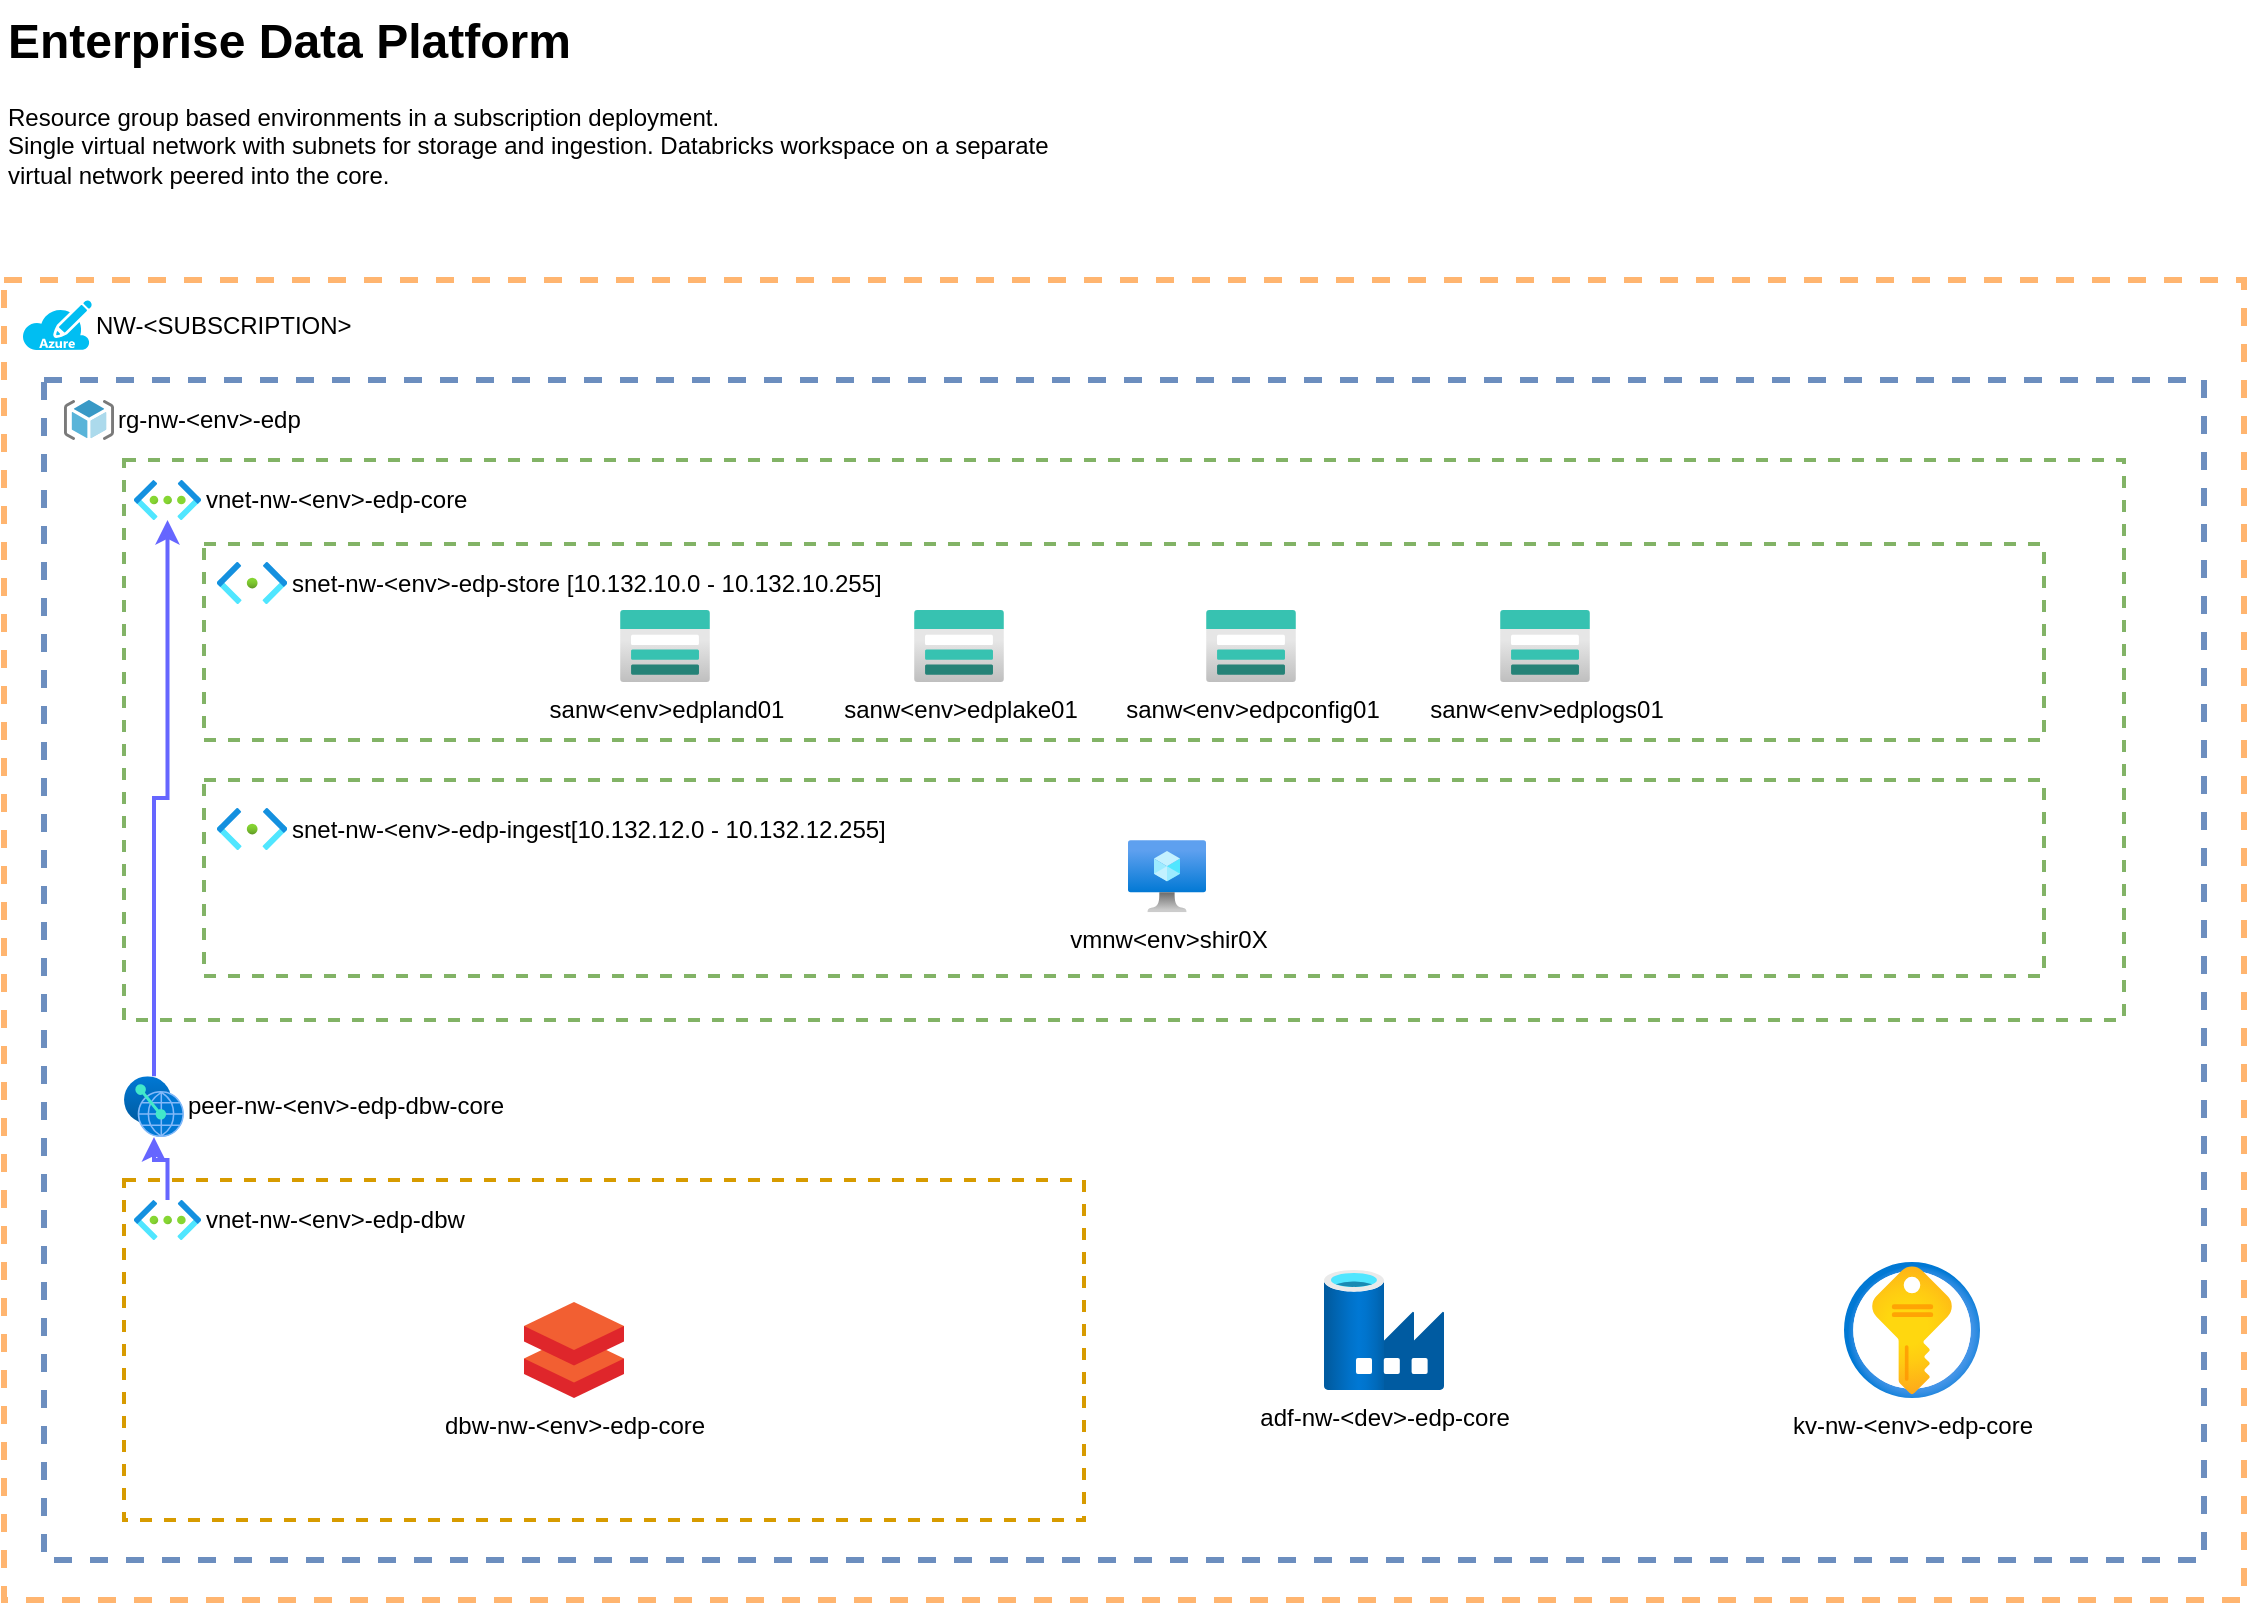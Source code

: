 <mxfile version="24.1.0" type="github">
  <diagram name="Main" id="jrsYXLbPBY0B7HWtTwxl">
    <mxGraphModel dx="1500" dy="746" grid="1" gridSize="10" guides="1" tooltips="1" connect="1" arrows="1" fold="1" page="1" pageScale="1" pageWidth="1169" pageHeight="827" math="0" shadow="0">
      <root>
        <mxCell id="0" />
        <mxCell id="1" parent="0" />
        <mxCell id="JT6zEs1MwmiMcGA5Ooht-4" value="" style="rounded=0;whiteSpace=wrap;html=1;fillColor=none;strokeColor=#FFB570;dashed=1;strokeWidth=3;" vertex="1" parent="1">
          <mxGeometry x="20" y="150" width="1120" height="660" as="geometry" />
        </mxCell>
        <mxCell id="JT6zEs1MwmiMcGA5Ooht-2" value="" style="rounded=0;whiteSpace=wrap;html=1;fillColor=none;strokeColor=#6c8ebf;dashed=1;strokeWidth=3;" vertex="1" parent="1">
          <mxGeometry x="40" y="200" width="1080" height="590" as="geometry" />
        </mxCell>
        <mxCell id="JT6zEs1MwmiMcGA5Ooht-3" value="rg-nw-&amp;lt;env&amp;gt;-edp" style="image;sketch=0;aspect=fixed;html=1;points=[];align=left;fontSize=12;image=img/lib/mscae/ResourceGroup.svg;labelPosition=right;verticalLabelPosition=middle;verticalAlign=middle;labelBackgroundColor=none;" vertex="1" parent="1">
          <mxGeometry x="50" y="210" width="25" height="20" as="geometry" />
        </mxCell>
        <mxCell id="JT6zEs1MwmiMcGA5Ooht-5" value="NW-&amp;lt;SUBSCRIPTION&amp;gt;" style="verticalLabelPosition=middle;html=1;verticalAlign=middle;align=left;strokeColor=none;fillColor=#00BEF2;shape=mxgraph.azure.azure_subscription;labelPosition=right;" vertex="1" parent="1">
          <mxGeometry x="29" y="160" width="35" height="25" as="geometry" />
        </mxCell>
        <mxCell id="JT6zEs1MwmiMcGA5Ooht-6" value="" style="rounded=0;whiteSpace=wrap;html=1;fillColor=none;strokeColor=#82b366;dashed=1;strokeWidth=2;" vertex="1" parent="1">
          <mxGeometry x="80" y="240" width="1000" height="280" as="geometry" />
        </mxCell>
        <mxCell id="JT6zEs1MwmiMcGA5Ooht-7" value="vnet-nw-&amp;lt;env&amp;gt;-edp-core" style="image;aspect=fixed;html=1;points=[];align=left;fontSize=12;image=img/lib/azure2/networking/Virtual_Networks.svg;labelBackgroundColor=none;labelPosition=right;verticalLabelPosition=middle;verticalAlign=middle;" vertex="1" parent="1">
          <mxGeometry x="85" y="250" width="33.5" height="20" as="geometry" />
        </mxCell>
        <mxCell id="JT6zEs1MwmiMcGA5Ooht-9" value="" style="rounded=0;whiteSpace=wrap;html=1;fillColor=none;strokeColor=#82b366;dashed=1;strokeWidth=2;" vertex="1" parent="1">
          <mxGeometry x="120" y="282" width="920" height="98" as="geometry" />
        </mxCell>
        <mxCell id="JT6zEs1MwmiMcGA5Ooht-8" value="snet-nw-&amp;lt;env&amp;gt;-edp-store [10.132.10.0 - 10.132.10.255]" style="image;aspect=fixed;html=1;points=[];align=left;fontSize=12;image=img/lib/azure2/networking/Subnet.svg;labelPosition=right;verticalLabelPosition=middle;verticalAlign=middle;labelBackgroundColor=none;" vertex="1" parent="1">
          <mxGeometry x="126.5" y="291" width="35.06" height="21" as="geometry" />
        </mxCell>
        <mxCell id="JT6zEs1MwmiMcGA5Ooht-10" value="sanw&amp;lt;env&amp;gt;edpland01" style="image;aspect=fixed;html=1;points=[];align=center;fontSize=12;image=img/lib/azure2/storage/Storage_Accounts.svg;labelBackgroundColor=none;" vertex="1" parent="1">
          <mxGeometry x="328" y="315" width="45" height="36" as="geometry" />
        </mxCell>
        <mxCell id="JT6zEs1MwmiMcGA5Ooht-11" value="&lt;span style=&quot;color: rgb(0, 0, 0); font-family: Helvetica; font-size: 12px; font-style: normal; font-variant-ligatures: normal; font-variant-caps: normal; font-weight: 400; letter-spacing: normal; orphans: 2; text-align: center; text-indent: 0px; text-transform: none; widows: 2; word-spacing: 0px; -webkit-text-stroke-width: 0px; white-space: nowrap; text-decoration-thickness: initial; text-decoration-style: initial; text-decoration-color: initial; float: none; display: inline !important;&quot;&gt;sanw&amp;lt;env&amp;gt;edplake01&lt;/span&gt;" style="image;aspect=fixed;html=1;points=[];align=center;fontSize=12;image=img/lib/azure2/storage/Storage_Accounts.svg;labelBackgroundColor=none;" vertex="1" parent="1">
          <mxGeometry x="475" y="315" width="45" height="36" as="geometry" />
        </mxCell>
        <mxCell id="JT6zEs1MwmiMcGA5Ooht-14" value="&lt;span style=&quot;color: rgb(0, 0, 0); font-family: Helvetica; font-size: 12px; font-style: normal; font-variant-ligatures: normal; font-variant-caps: normal; font-weight: 400; letter-spacing: normal; orphans: 2; text-align: center; text-indent: 0px; text-transform: none; widows: 2; word-spacing: 0px; -webkit-text-stroke-width: 0px; white-space: nowrap; text-decoration-thickness: initial; text-decoration-style: initial; text-decoration-color: initial; float: none; display: inline !important;&quot;&gt;sanw&amp;lt;env&amp;gt;edpconfig01&lt;/span&gt;" style="image;aspect=fixed;html=1;points=[];align=center;fontSize=12;image=img/lib/azure2/storage/Storage_Accounts.svg;labelBackgroundColor=none;" vertex="1" parent="1">
          <mxGeometry x="621" y="315" width="45" height="36" as="geometry" />
        </mxCell>
        <mxCell id="JT6zEs1MwmiMcGA5Ooht-15" value="&lt;span style=&quot;color: rgb(0, 0, 0); font-family: Helvetica; font-size: 12px; font-style: normal; font-variant-ligatures: normal; font-variant-caps: normal; font-weight: 400; letter-spacing: normal; orphans: 2; text-align: center; text-indent: 0px; text-transform: none; widows: 2; word-spacing: 0px; -webkit-text-stroke-width: 0px; white-space: nowrap; text-decoration-thickness: initial; text-decoration-style: initial; text-decoration-color: initial; float: none; display: inline !important;&quot;&gt;sanw&amp;lt;env&amp;gt;edplogs01&lt;/span&gt;" style="image;aspect=fixed;html=1;points=[];align=center;fontSize=12;image=img/lib/azure2/storage/Storage_Accounts.svg;labelBackgroundColor=none;" vertex="1" parent="1">
          <mxGeometry x="768" y="315" width="45" height="36" as="geometry" />
        </mxCell>
        <mxCell id="JT6zEs1MwmiMcGA5Ooht-25" value="" style="rounded=0;whiteSpace=wrap;html=1;fillColor=none;strokeColor=#d79b00;dashed=1;strokeWidth=2;" vertex="1" parent="1">
          <mxGeometry x="80" y="600" width="480" height="170" as="geometry" />
        </mxCell>
        <mxCell id="JT6zEs1MwmiMcGA5Ooht-28" style="edgeStyle=orthogonalEdgeStyle;rounded=0;orthogonalLoop=1;jettySize=auto;html=1;strokeWidth=2;strokeColor=#6666FF;" edge="1" parent="1" source="JT6zEs1MwmiMcGA5Ooht-26" target="JT6zEs1MwmiMcGA5Ooht-27">
          <mxGeometry relative="1" as="geometry" />
        </mxCell>
        <mxCell id="JT6zEs1MwmiMcGA5Ooht-26" value="vnet-nw-&amp;lt;env&amp;gt;-edp-dbw" style="image;aspect=fixed;html=1;points=[];align=left;fontSize=12;image=img/lib/azure2/networking/Virtual_Networks.svg;labelBackgroundColor=none;labelPosition=right;verticalLabelPosition=middle;verticalAlign=middle;" vertex="1" parent="1">
          <mxGeometry x="85" y="610" width="33.5" height="20" as="geometry" />
        </mxCell>
        <mxCell id="JT6zEs1MwmiMcGA5Ooht-29" style="edgeStyle=orthogonalEdgeStyle;rounded=0;orthogonalLoop=1;jettySize=auto;html=1;strokeWidth=2;strokeColor=#6666FF;" edge="1" parent="1" source="JT6zEs1MwmiMcGA5Ooht-27" target="JT6zEs1MwmiMcGA5Ooht-7">
          <mxGeometry relative="1" as="geometry" />
        </mxCell>
        <mxCell id="JT6zEs1MwmiMcGA5Ooht-27" value="peer-nw-&amp;lt;env&amp;gt;-edp-dbw-core" style="image;aspect=fixed;html=1;points=[];align=left;fontSize=12;image=img/lib/azure2/other/Peering_Service.svg;labelPosition=right;verticalLabelPosition=middle;verticalAlign=middle;labelBackgroundColor=none;" vertex="1" parent="1">
          <mxGeometry x="80" y="548.12" width="30" height="30.44" as="geometry" />
        </mxCell>
        <mxCell id="JT6zEs1MwmiMcGA5Ooht-32" value="dbw-nw-&amp;lt;env&amp;gt;-edp-core" style="image;sketch=0;aspect=fixed;html=1;points=[];align=center;fontSize=12;image=img/lib/mscae/Databricks.svg;labelBackgroundColor=none;" vertex="1" parent="1">
          <mxGeometry x="280" y="661" width="50" height="48" as="geometry" />
        </mxCell>
        <mxCell id="JT6zEs1MwmiMcGA5Ooht-33" value="" style="rounded=0;whiteSpace=wrap;html=1;fillColor=none;strokeColor=#82b366;dashed=1;strokeWidth=2;" vertex="1" parent="1">
          <mxGeometry x="120" y="400" width="920" height="98" as="geometry" />
        </mxCell>
        <mxCell id="JT6zEs1MwmiMcGA5Ooht-34" value="snet-nw-&amp;lt;env&amp;gt;-edp-ingest[10.132.12.0 - 10.132.12.255]" style="image;aspect=fixed;html=1;points=[];align=left;fontSize=12;image=img/lib/azure2/networking/Subnet.svg;labelPosition=right;verticalLabelPosition=middle;verticalAlign=middle;labelBackgroundColor=none;" vertex="1" parent="1">
          <mxGeometry x="126.5" y="414" width="35.06" height="21" as="geometry" />
        </mxCell>
        <mxCell id="JT6zEs1MwmiMcGA5Ooht-35" value="vmnw&amp;lt;env&amp;gt;shir0X" style="image;aspect=fixed;html=1;points=[];align=center;fontSize=12;image=img/lib/azure2/compute/Virtual_Machine.svg;labelBackgroundColor=none;" vertex="1" parent="1">
          <mxGeometry x="582" y="430" width="39" height="36.17" as="geometry" />
        </mxCell>
        <mxCell id="JT6zEs1MwmiMcGA5Ooht-37" value="adf-nw-&amp;lt;dev&amp;gt;-edp-core" style="image;aspect=fixed;html=1;points=[];align=center;fontSize=12;image=img/lib/azure2/databases/Data_Factory.svg;labelBackgroundColor=none;labelPosition=center;verticalLabelPosition=bottom;verticalAlign=top;" vertex="1" parent="1">
          <mxGeometry x="680" y="645" width="60" height="60" as="geometry" />
        </mxCell>
        <mxCell id="JT6zEs1MwmiMcGA5Ooht-38" value="&lt;h1 style=&quot;margin-top: 0px;&quot;&gt;Enterprise Data Platform&lt;/h1&gt;&lt;div&gt;Resource group based environments in a subscription deployment.&lt;/div&gt;&lt;div&gt;Single virtual network with subnets for storage and ingestion. Databricks workspace on a separate virtual network peered into the core.&lt;/div&gt;" style="text;html=1;whiteSpace=wrap;overflow=hidden;rounded=0;" vertex="1" parent="1">
          <mxGeometry x="20" y="10" width="540" height="120" as="geometry" />
        </mxCell>
        <mxCell id="JT6zEs1MwmiMcGA5Ooht-39" value="kv-nw-&amp;lt;env&amp;gt;-edp-core" style="image;aspect=fixed;html=1;points=[];align=center;fontSize=12;image=img/lib/azure2/security/Key_Vaults.svg;labelBackgroundColor=none;" vertex="1" parent="1">
          <mxGeometry x="940" y="641" width="68" height="68" as="geometry" />
        </mxCell>
      </root>
    </mxGraphModel>
  </diagram>
</mxfile>
